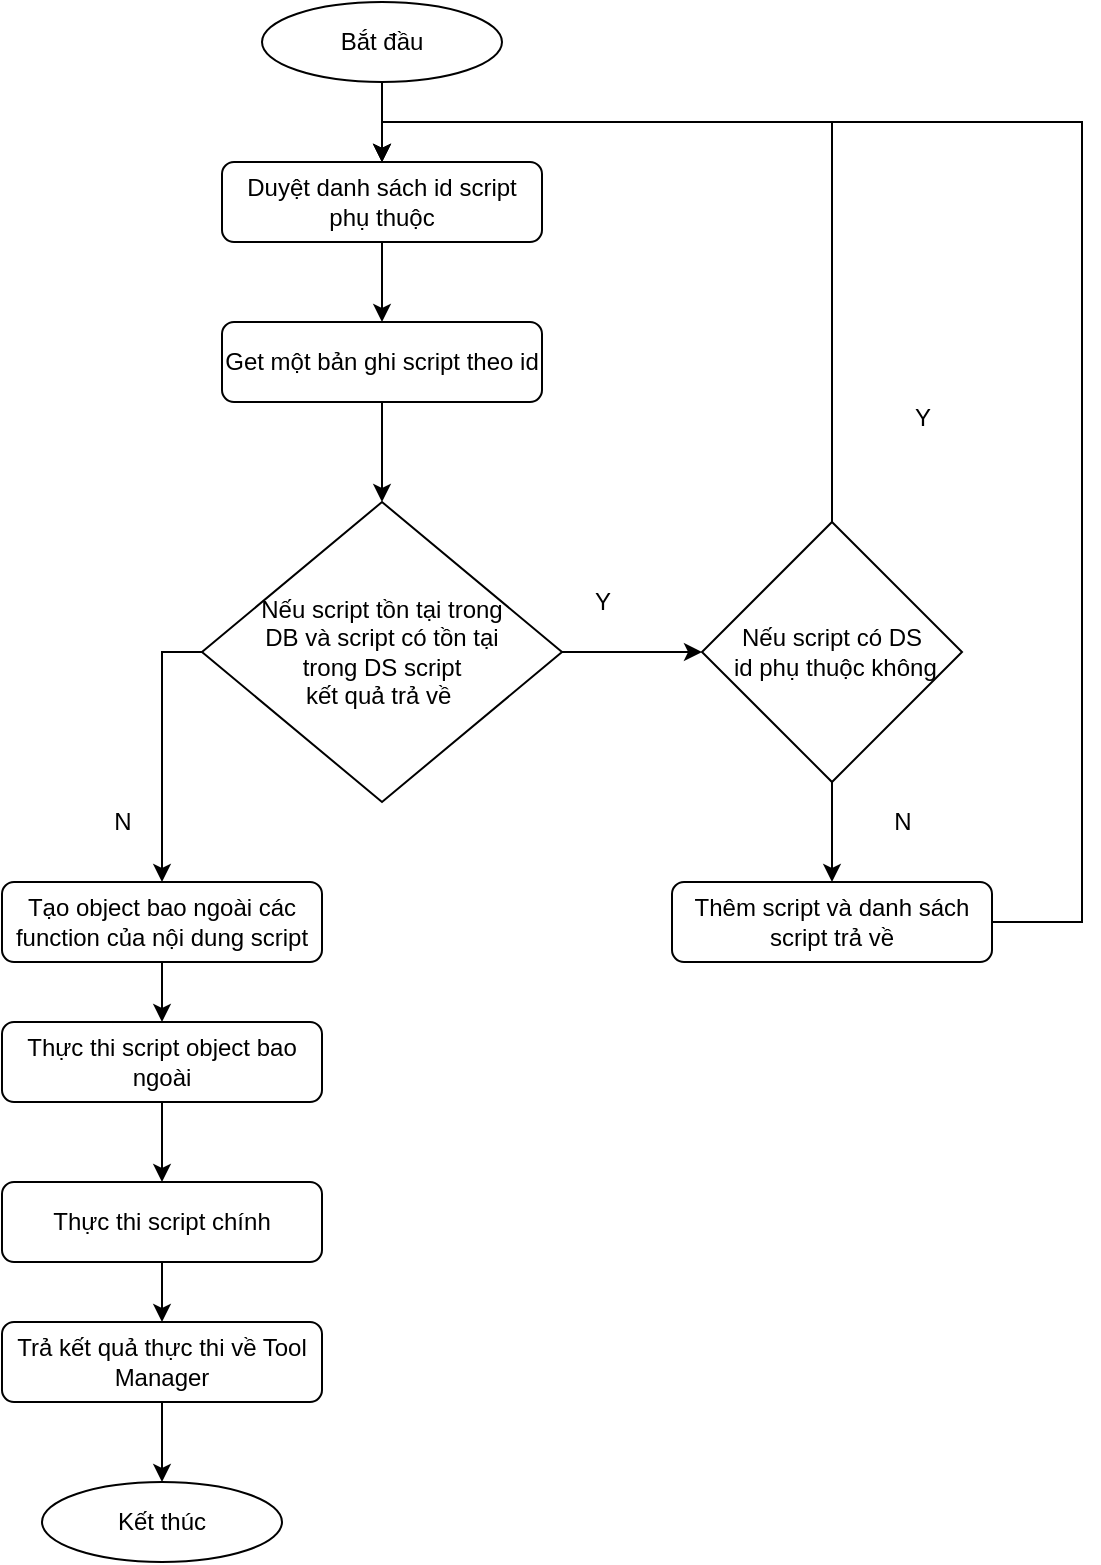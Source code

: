 <mxfile version="13.3.5" type="device"><diagram id="C5RBs43oDa-KdzZeNtuy" name="Page-1"><mxGraphModel dx="1326" dy="816" grid="1" gridSize="10" guides="1" tooltips="1" connect="1" arrows="1" fold="1" page="1" pageScale="1" pageWidth="827" pageHeight="1169" math="0" shadow="0"><root><mxCell id="WIyWlLk6GJQsqaUBKTNV-0"/><mxCell id="WIyWlLk6GJQsqaUBKTNV-1" parent="WIyWlLk6GJQsqaUBKTNV-0"/><mxCell id="67715STI3zogGYhNdwF2-6" style="edgeStyle=orthogonalEdgeStyle;rounded=0;orthogonalLoop=1;jettySize=auto;html=1;exitX=0.5;exitY=1;exitDx=0;exitDy=0;entryX=0.5;entryY=0;entryDx=0;entryDy=0;" parent="WIyWlLk6GJQsqaUBKTNV-1" source="WIyWlLk6GJQsqaUBKTNV-11" target="67715STI3zogGYhNdwF2-0" edge="1"><mxGeometry relative="1" as="geometry"/></mxCell><mxCell id="WIyWlLk6GJQsqaUBKTNV-11" value="Duyệt danh sách id script phụ thuộc" style="rounded=1;whiteSpace=wrap;html=1;fontSize=12;glass=0;strokeWidth=1;shadow=0;" parent="WIyWlLk6GJQsqaUBKTNV-1" vertex="1"><mxGeometry x="140" y="280" width="160" height="40" as="geometry"/></mxCell><mxCell id="67715STI3zogGYhNdwF2-5" style="edgeStyle=orthogonalEdgeStyle;rounded=0;orthogonalLoop=1;jettySize=auto;html=1;exitX=0.5;exitY=1;exitDx=0;exitDy=0;entryX=0.5;entryY=0;entryDx=0;entryDy=0;" parent="WIyWlLk6GJQsqaUBKTNV-1" source="pbzRyyJO6WE2HpjcetmR-0" target="WIyWlLk6GJQsqaUBKTNV-11" edge="1"><mxGeometry relative="1" as="geometry"/></mxCell><mxCell id="pbzRyyJO6WE2HpjcetmR-0" value="Bắt đầu" style="ellipse;whiteSpace=wrap;html=1;" parent="WIyWlLk6GJQsqaUBKTNV-1" vertex="1"><mxGeometry x="160" y="200" width="120" height="40" as="geometry"/></mxCell><mxCell id="pbzRyyJO6WE2HpjcetmR-1" value="Kết thúc" style="ellipse;whiteSpace=wrap;html=1;" parent="WIyWlLk6GJQsqaUBKTNV-1" vertex="1"><mxGeometry x="50" y="940" width="120" height="40" as="geometry"/></mxCell><mxCell id="67715STI3zogGYhNdwF2-7" style="edgeStyle=orthogonalEdgeStyle;rounded=0;orthogonalLoop=1;jettySize=auto;html=1;exitX=0.5;exitY=1;exitDx=0;exitDy=0;" parent="WIyWlLk6GJQsqaUBKTNV-1" source="67715STI3zogGYhNdwF2-0" target="67715STI3zogGYhNdwF2-1" edge="1"><mxGeometry relative="1" as="geometry"/></mxCell><mxCell id="67715STI3zogGYhNdwF2-0" value="Get một bản ghi script theo id" style="rounded=1;whiteSpace=wrap;html=1;fontSize=12;glass=0;strokeWidth=1;shadow=0;" parent="WIyWlLk6GJQsqaUBKTNV-1" vertex="1"><mxGeometry x="140" y="360" width="160" height="40" as="geometry"/></mxCell><mxCell id="67715STI3zogGYhNdwF2-8" style="edgeStyle=orthogonalEdgeStyle;rounded=0;orthogonalLoop=1;jettySize=auto;html=1;exitX=1;exitY=0.5;exitDx=0;exitDy=0;entryX=0;entryY=0.5;entryDx=0;entryDy=0;" parent="WIyWlLk6GJQsqaUBKTNV-1" source="67715STI3zogGYhNdwF2-1" target="67715STI3zogGYhNdwF2-3" edge="1"><mxGeometry relative="1" as="geometry"/></mxCell><mxCell id="67715STI3zogGYhNdwF2-16" style="edgeStyle=orthogonalEdgeStyle;rounded=0;orthogonalLoop=1;jettySize=auto;html=1;exitX=0;exitY=0.5;exitDx=0;exitDy=0;" parent="WIyWlLk6GJQsqaUBKTNV-1" source="67715STI3zogGYhNdwF2-1" target="67715STI3zogGYhNdwF2-15" edge="1"><mxGeometry relative="1" as="geometry"/></mxCell><mxCell id="67715STI3zogGYhNdwF2-1" value="Nếu script tồn tại trong &lt;br&gt;DB và script có tồn tại &lt;br&gt;trong DS script &lt;br&gt;kết quả trả về&amp;nbsp;" style="rhombus;whiteSpace=wrap;html=1;" parent="WIyWlLk6GJQsqaUBKTNV-1" vertex="1"><mxGeometry x="130" y="450" width="180" height="150" as="geometry"/></mxCell><mxCell id="67715STI3zogGYhNdwF2-9" style="edgeStyle=orthogonalEdgeStyle;rounded=0;orthogonalLoop=1;jettySize=auto;html=1;exitX=0.5;exitY=1;exitDx=0;exitDy=0;entryX=0.5;entryY=0;entryDx=0;entryDy=0;" parent="WIyWlLk6GJQsqaUBKTNV-1" source="67715STI3zogGYhNdwF2-3" target="67715STI3zogGYhNdwF2-4" edge="1"><mxGeometry relative="1" as="geometry"/></mxCell><mxCell id="67715STI3zogGYhNdwF2-10" style="edgeStyle=orthogonalEdgeStyle;rounded=0;orthogonalLoop=1;jettySize=auto;html=1;exitX=0.5;exitY=0;exitDx=0;exitDy=0;entryX=0.5;entryY=0;entryDx=0;entryDy=0;" parent="WIyWlLk6GJQsqaUBKTNV-1" source="67715STI3zogGYhNdwF2-3" target="WIyWlLk6GJQsqaUBKTNV-11" edge="1"><mxGeometry relative="1" as="geometry"/></mxCell><mxCell id="67715STI3zogGYhNdwF2-3" value="Nếu script có DS&lt;br&gt;&amp;nbsp;id phụ thuộc không" style="rhombus;whiteSpace=wrap;html=1;" parent="WIyWlLk6GJQsqaUBKTNV-1" vertex="1"><mxGeometry x="380" y="460" width="130" height="130" as="geometry"/></mxCell><mxCell id="67715STI3zogGYhNdwF2-20" style="edgeStyle=orthogonalEdgeStyle;rounded=0;orthogonalLoop=1;jettySize=auto;html=1;exitX=1;exitY=0.5;exitDx=0;exitDy=0;entryX=0.5;entryY=0;entryDx=0;entryDy=0;" parent="WIyWlLk6GJQsqaUBKTNV-1" source="67715STI3zogGYhNdwF2-4" target="WIyWlLk6GJQsqaUBKTNV-11" edge="1"><mxGeometry relative="1" as="geometry"><Array as="points"><mxPoint x="570" y="660"/><mxPoint x="570" y="260"/><mxPoint x="220" y="260"/></Array></mxGeometry></mxCell><mxCell id="67715STI3zogGYhNdwF2-4" value="Thêm script và danh sách script trả về" style="rounded=1;whiteSpace=wrap;html=1;fontSize=12;glass=0;strokeWidth=1;shadow=0;" parent="WIyWlLk6GJQsqaUBKTNV-1" vertex="1"><mxGeometry x="365" y="640" width="160" height="40" as="geometry"/></mxCell><mxCell id="67715STI3zogGYhNdwF2-11" value="N" style="text;html=1;align=center;verticalAlign=middle;resizable=0;points=[];autosize=1;" parent="WIyWlLk6GJQsqaUBKTNV-1" vertex="1"><mxGeometry x="470" y="600" width="20" height="20" as="geometry"/></mxCell><mxCell id="67715STI3zogGYhNdwF2-12" value="Y" style="text;html=1;align=center;verticalAlign=middle;resizable=0;points=[];autosize=1;" parent="WIyWlLk6GJQsqaUBKTNV-1" vertex="1"><mxGeometry x="480" y="398" width="20" height="20" as="geometry"/></mxCell><mxCell id="67715STI3zogGYhNdwF2-13" value="Y" style="text;html=1;align=center;verticalAlign=middle;resizable=0;points=[];autosize=1;" parent="WIyWlLk6GJQsqaUBKTNV-1" vertex="1"><mxGeometry x="320" y="490" width="20" height="20" as="geometry"/></mxCell><mxCell id="67715STI3zogGYhNdwF2-18" style="edgeStyle=orthogonalEdgeStyle;rounded=0;orthogonalLoop=1;jettySize=auto;html=1;exitX=0.5;exitY=1;exitDx=0;exitDy=0;entryX=0.5;entryY=0;entryDx=0;entryDy=0;" parent="WIyWlLk6GJQsqaUBKTNV-1" source="67715STI3zogGYhNdwF2-15" target="67715STI3zogGYhNdwF2-17" edge="1"><mxGeometry relative="1" as="geometry"/></mxCell><mxCell id="67715STI3zogGYhNdwF2-15" value="Tạo object bao ngoài các function của nội dung script" style="rounded=1;whiteSpace=wrap;html=1;fontSize=12;glass=0;strokeWidth=1;shadow=0;" parent="WIyWlLk6GJQsqaUBKTNV-1" vertex="1"><mxGeometry x="30" y="640" width="160" height="40" as="geometry"/></mxCell><mxCell id="tgksZQl6uZIWbGydmGMa-2" style="edgeStyle=orthogonalEdgeStyle;rounded=0;orthogonalLoop=1;jettySize=auto;html=1;exitX=0.5;exitY=1;exitDx=0;exitDy=0;" edge="1" parent="WIyWlLk6GJQsqaUBKTNV-1" source="67715STI3zogGYhNdwF2-17" target="tgksZQl6uZIWbGydmGMa-0"><mxGeometry relative="1" as="geometry"/></mxCell><mxCell id="67715STI3zogGYhNdwF2-17" value="Thực thi script object bao ngoài" style="rounded=1;whiteSpace=wrap;html=1;fontSize=12;glass=0;strokeWidth=1;shadow=0;" parent="WIyWlLk6GJQsqaUBKTNV-1" vertex="1"><mxGeometry x="30" y="710" width="160" height="40" as="geometry"/></mxCell><mxCell id="67715STI3zogGYhNdwF2-21" value="N" style="text;html=1;align=center;verticalAlign=middle;resizable=0;points=[];autosize=1;" parent="WIyWlLk6GJQsqaUBKTNV-1" vertex="1"><mxGeometry x="80" y="600" width="20" height="20" as="geometry"/></mxCell><mxCell id="tgksZQl6uZIWbGydmGMa-3" style="edgeStyle=orthogonalEdgeStyle;rounded=0;orthogonalLoop=1;jettySize=auto;html=1;exitX=0.5;exitY=1;exitDx=0;exitDy=0;entryX=0.5;entryY=0;entryDx=0;entryDy=0;" edge="1" parent="WIyWlLk6GJQsqaUBKTNV-1" source="tgksZQl6uZIWbGydmGMa-0" target="tgksZQl6uZIWbGydmGMa-1"><mxGeometry relative="1" as="geometry"/></mxCell><mxCell id="tgksZQl6uZIWbGydmGMa-0" value="Thực thi script chính" style="rounded=1;whiteSpace=wrap;html=1;fontSize=12;glass=0;strokeWidth=1;shadow=0;" vertex="1" parent="WIyWlLk6GJQsqaUBKTNV-1"><mxGeometry x="30" y="790" width="160" height="40" as="geometry"/></mxCell><mxCell id="tgksZQl6uZIWbGydmGMa-5" style="edgeStyle=orthogonalEdgeStyle;rounded=0;orthogonalLoop=1;jettySize=auto;html=1;exitX=0.5;exitY=1;exitDx=0;exitDy=0;entryX=0.5;entryY=0;entryDx=0;entryDy=0;" edge="1" parent="WIyWlLk6GJQsqaUBKTNV-1" source="tgksZQl6uZIWbGydmGMa-1" target="pbzRyyJO6WE2HpjcetmR-1"><mxGeometry relative="1" as="geometry"/></mxCell><mxCell id="tgksZQl6uZIWbGydmGMa-1" value="Trả kết quả thực thi về Tool Manager" style="rounded=1;whiteSpace=wrap;html=1;fontSize=12;glass=0;strokeWidth=1;shadow=0;" vertex="1" parent="WIyWlLk6GJQsqaUBKTNV-1"><mxGeometry x="30" y="860" width="160" height="40" as="geometry"/></mxCell></root></mxGraphModel></diagram></mxfile>